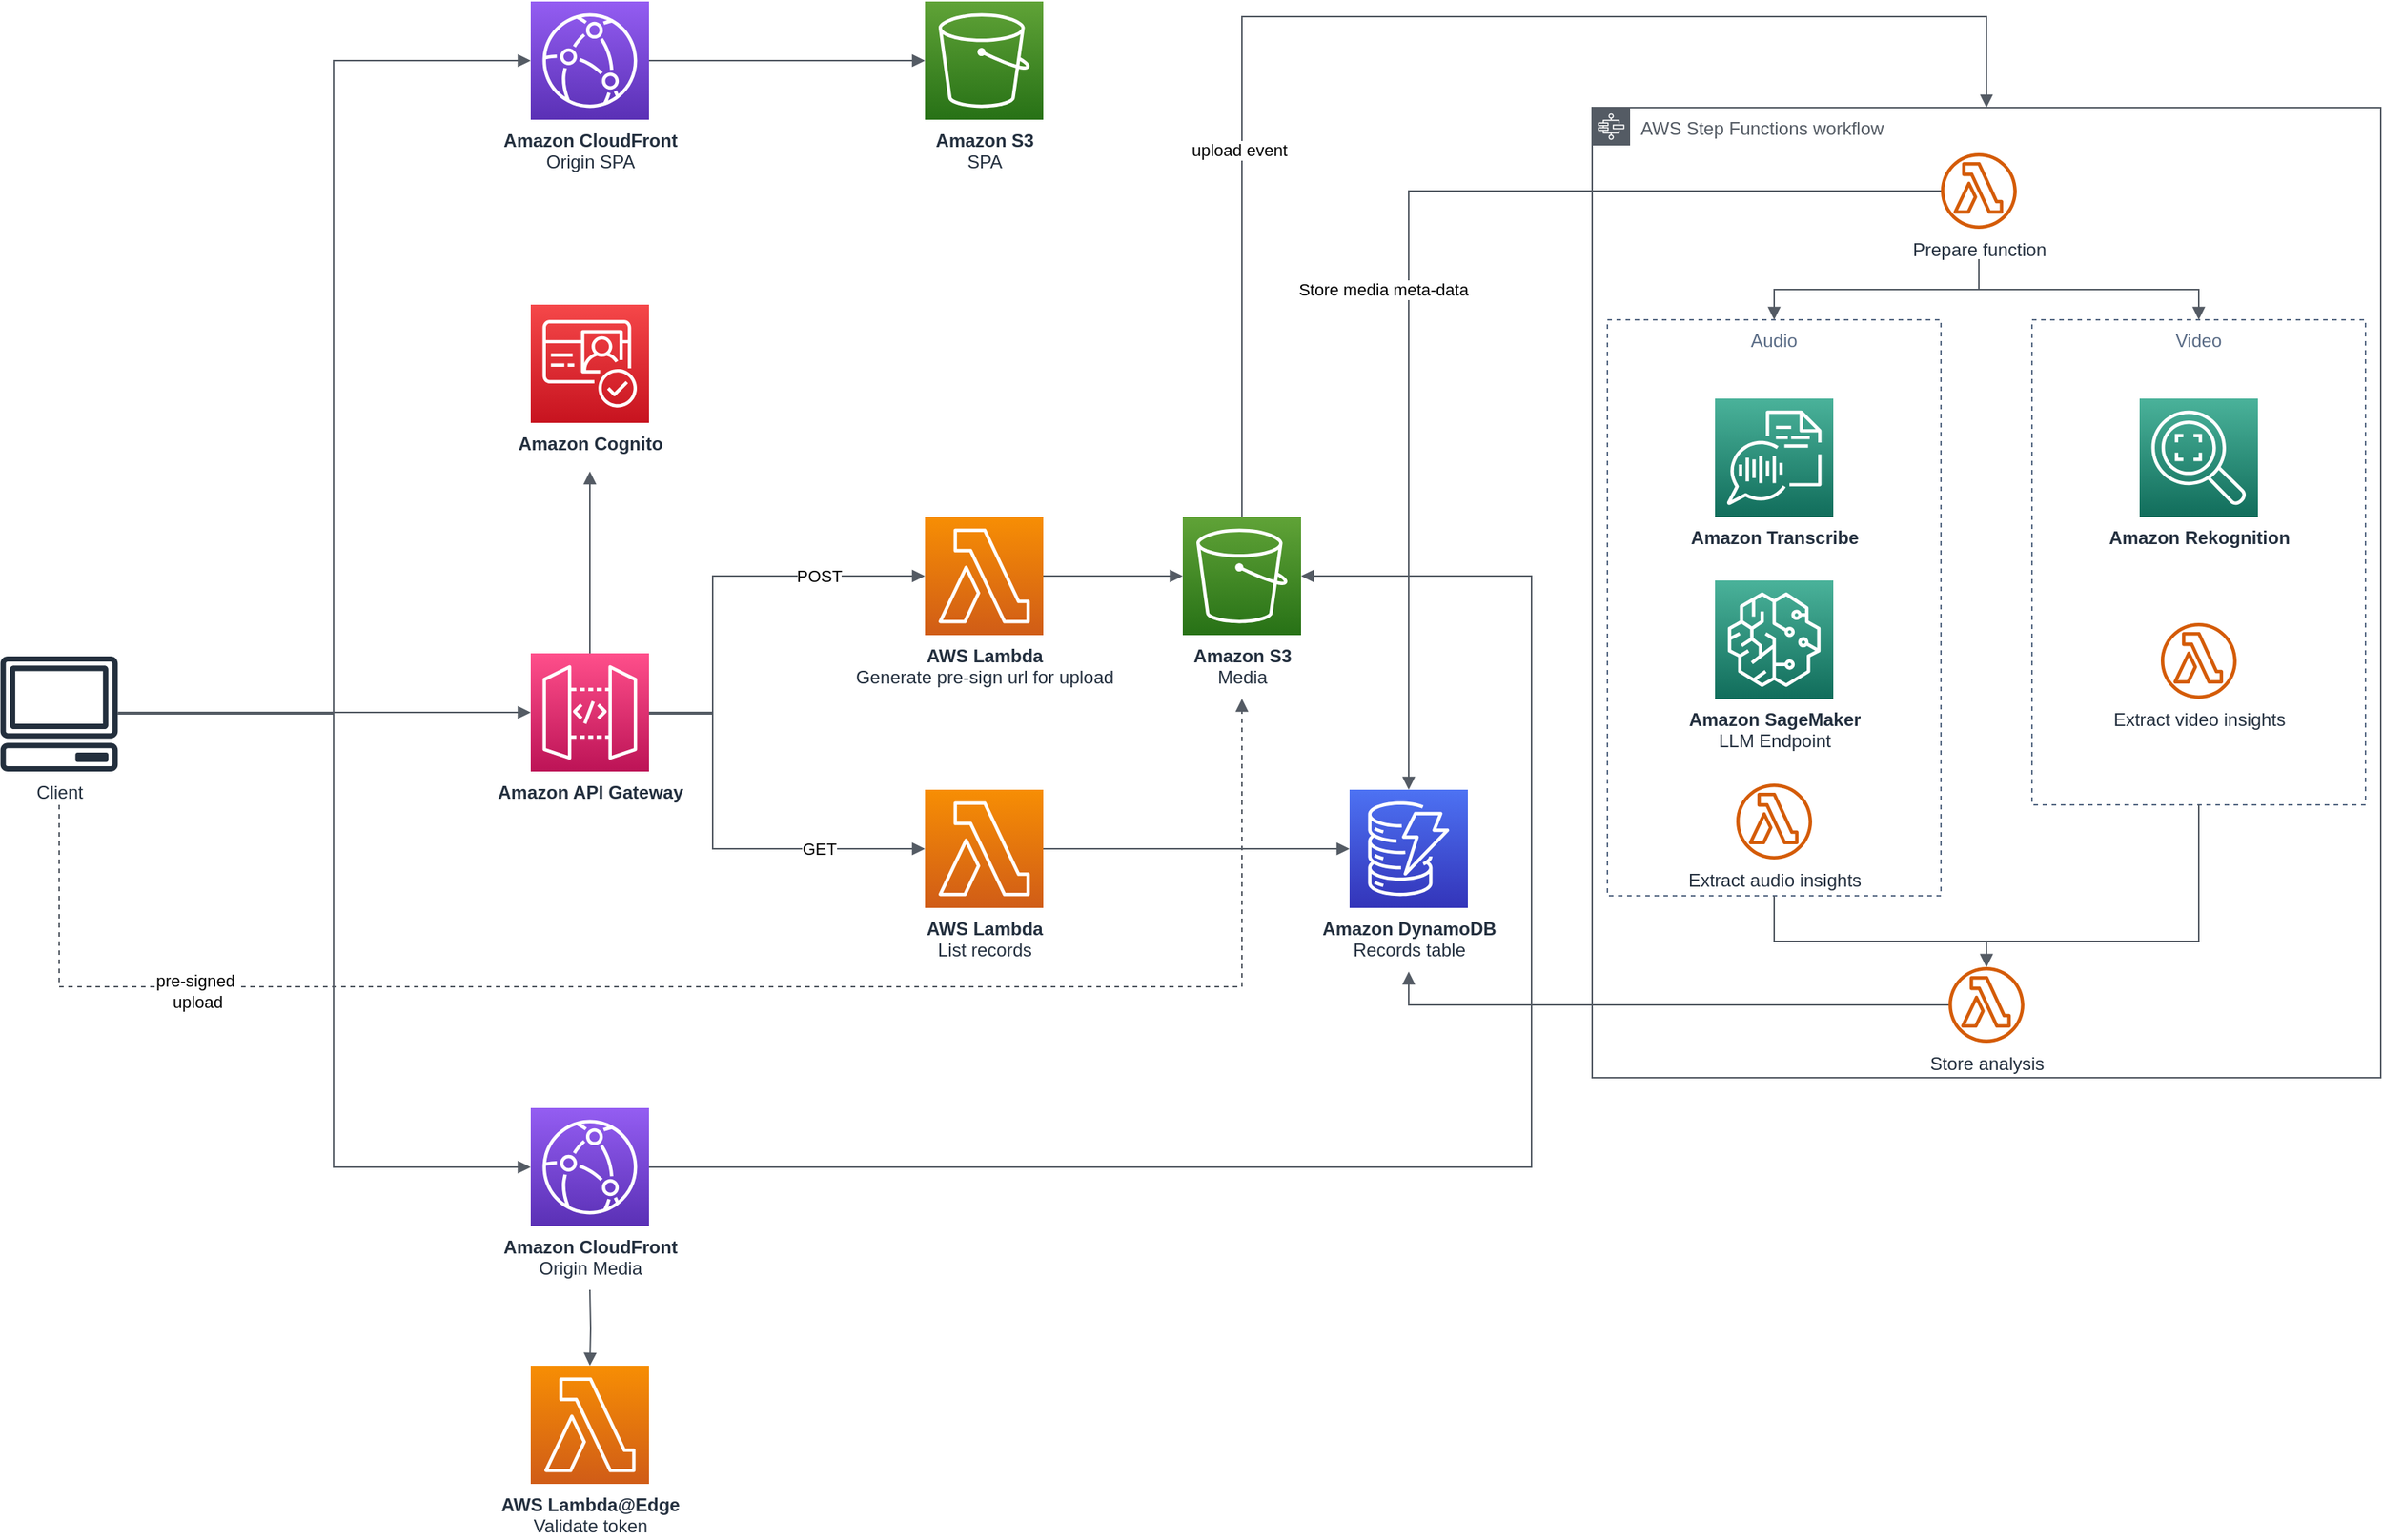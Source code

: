 <mxfile version="21.6.5" type="device">
  <diagram id="HWiOuVzCYD7Ldl65GgFN" name="Page-1">
    <mxGraphModel dx="2788" dy="1139" grid="1" gridSize="10" guides="1" tooltips="1" connect="1" arrows="1" fold="1" page="1" pageScale="1" pageWidth="1654" pageHeight="1169" math="0" shadow="0">
      <root>
        <mxCell id="0" />
        <mxCell id="1" parent="0" />
        <mxCell id="w-TVoxVjeNT14pDyaGlz-32" value="AWS Step Functions workflow" style="sketch=0;outlineConnect=0;gradientColor=none;html=1;whiteSpace=wrap;fontSize=12;fontStyle=0;shape=mxgraph.aws4.group;grIcon=mxgraph.aws4.group_aws_step_functions_workflow;strokeColor=#545B64;fillColor=none;verticalAlign=top;align=left;spacingLeft=30;fontColor=#545B64;dashed=0;" parent="1" vertex="1">
          <mxGeometry x="-530" y="80" width="520" height="640" as="geometry" />
        </mxCell>
        <mxCell id="w-TVoxVjeNT14pDyaGlz-48" value="Audio" style="fillColor=none;strokeColor=#5A6C86;dashed=1;verticalAlign=top;fontStyle=0;fontColor=#5A6C86;" parent="1" vertex="1">
          <mxGeometry x="-520" y="220" width="220" height="380" as="geometry" />
        </mxCell>
        <mxCell id="w-TVoxVjeNT14pDyaGlz-1" value="&lt;b&gt;Amazon CloudFront&lt;/b&gt;&lt;br&gt;Origin SPA" style="sketch=0;points=[[0,0,0],[0.25,0,0],[0.5,0,0],[0.75,0,0],[1,0,0],[0,1,0],[0.25,1,0],[0.5,1,0],[0.75,1,0],[1,1,0],[0,0.25,0],[0,0.5,0],[0,0.75,0],[1,0.25,0],[1,0.5,0],[1,0.75,0]];outlineConnect=0;fontColor=#232F3E;gradientColor=#945DF2;gradientDirection=north;fillColor=#5A30B5;strokeColor=#ffffff;dashed=0;verticalLabelPosition=bottom;verticalAlign=top;align=center;html=1;fontSize=12;fontStyle=0;aspect=fixed;shape=mxgraph.aws4.resourceIcon;resIcon=mxgraph.aws4.cloudfront;" parent="1" vertex="1">
          <mxGeometry x="-1230" y="10" width="78" height="78" as="geometry" />
        </mxCell>
        <mxCell id="w-TVoxVjeNT14pDyaGlz-4" value="&lt;b&gt;Amazon S3&lt;/b&gt;&lt;br&gt;SPA" style="sketch=0;points=[[0,0,0],[0.25,0,0],[0.5,0,0],[0.75,0,0],[1,0,0],[0,1,0],[0.25,1,0],[0.5,1,0],[0.75,1,0],[1,1,0],[0,0.25,0],[0,0.5,0],[0,0.75,0],[1,0.25,0],[1,0.5,0],[1,0.75,0]];outlineConnect=0;fontColor=#232F3E;gradientColor=#60A337;gradientDirection=north;fillColor=#277116;strokeColor=#ffffff;dashed=0;verticalLabelPosition=bottom;verticalAlign=top;align=center;html=1;fontSize=12;fontStyle=0;aspect=fixed;shape=mxgraph.aws4.resourceIcon;resIcon=mxgraph.aws4.s3;" parent="1" vertex="1">
          <mxGeometry x="-970" y="10" width="78" height="78" as="geometry" />
        </mxCell>
        <mxCell id="w-TVoxVjeNT14pDyaGlz-5" value="&lt;b&gt;Amazon API Gateway&lt;/b&gt;" style="sketch=0;points=[[0,0,0],[0.25,0,0],[0.5,0,0],[0.75,0,0],[1,0,0],[0,1,0],[0.25,1,0],[0.5,1,0],[0.75,1,0],[1,1,0],[0,0.25,0],[0,0.5,0],[0,0.75,0],[1,0.25,0],[1,0.5,0],[1,0.75,0]];outlineConnect=0;fontColor=#232F3E;gradientColor=#FF4F8B;gradientDirection=north;fillColor=#BC1356;strokeColor=#ffffff;dashed=0;verticalLabelPosition=bottom;verticalAlign=top;align=center;html=1;fontSize=12;fontStyle=0;aspect=fixed;shape=mxgraph.aws4.resourceIcon;resIcon=mxgraph.aws4.api_gateway;" parent="1" vertex="1">
          <mxGeometry x="-1230" y="440" width="78" height="78" as="geometry" />
        </mxCell>
        <mxCell id="w-TVoxVjeNT14pDyaGlz-6" value="&lt;b&gt;Amazon DynamoDB&lt;/b&gt;&lt;br&gt;Records table" style="sketch=0;points=[[0,0,0],[0.25,0,0],[0.5,0,0],[0.75,0,0],[1,0,0],[0,1,0],[0.25,1,0],[0.5,1,0],[0.75,1,0],[1,1,0],[0,0.25,0],[0,0.5,0],[0,0.75,0],[1,0.25,0],[1,0.5,0],[1,0.75,0]];outlineConnect=0;fontColor=#232F3E;gradientColor=#4D72F3;gradientDirection=north;fillColor=#3334B9;strokeColor=#ffffff;dashed=0;verticalLabelPosition=bottom;verticalAlign=top;align=center;html=1;fontSize=12;fontStyle=0;aspect=fixed;shape=mxgraph.aws4.resourceIcon;resIcon=mxgraph.aws4.dynamodb;" parent="1" vertex="1">
          <mxGeometry x="-690" y="530" width="78" height="78" as="geometry" />
        </mxCell>
        <mxCell id="w-TVoxVjeNT14pDyaGlz-7" value="&lt;b&gt;Amazon Cognito&lt;/b&gt;" style="sketch=0;points=[[0,0,0],[0.25,0,0],[0.5,0,0],[0.75,0,0],[1,0,0],[0,1,0],[0.25,1,0],[0.5,1,0],[0.75,1,0],[1,1,0],[0,0.25,0],[0,0.5,0],[0,0.75,0],[1,0.25,0],[1,0.5,0],[1,0.75,0]];outlineConnect=0;fontColor=#232F3E;gradientColor=#F54749;gradientDirection=north;fillColor=#C7131F;strokeColor=#ffffff;dashed=0;verticalLabelPosition=bottom;verticalAlign=top;align=center;html=1;fontSize=12;fontStyle=0;aspect=fixed;shape=mxgraph.aws4.resourceIcon;resIcon=mxgraph.aws4.cognito;" parent="1" vertex="1">
          <mxGeometry x="-1230" y="210" width="78" height="78" as="geometry" />
        </mxCell>
        <mxCell id="w-TVoxVjeNT14pDyaGlz-8" value="&lt;b&gt;AWS Lambda&lt;/b&gt;&lt;br&gt;Generate pre-sign url for upload" style="sketch=0;points=[[0,0,0],[0.25,0,0],[0.5,0,0],[0.75,0,0],[1,0,0],[0,1,0],[0.25,1,0],[0.5,1,0],[0.75,1,0],[1,1,0],[0,0.25,0],[0,0.5,0],[0,0.75,0],[1,0.25,0],[1,0.5,0],[1,0.75,0]];outlineConnect=0;fontColor=#232F3E;gradientColor=#F78E04;gradientDirection=north;fillColor=#D05C17;strokeColor=#ffffff;dashed=0;verticalLabelPosition=bottom;verticalAlign=top;align=center;html=1;fontSize=12;fontStyle=0;aspect=fixed;shape=mxgraph.aws4.resourceIcon;resIcon=mxgraph.aws4.lambda;" parent="1" vertex="1">
          <mxGeometry x="-970" y="350" width="78" height="78" as="geometry" />
        </mxCell>
        <mxCell id="w-TVoxVjeNT14pDyaGlz-9" value="&lt;b&gt;Amazon S3&lt;/b&gt;&lt;br&gt;Media" style="sketch=0;points=[[0,0,0],[0.25,0,0],[0.5,0,0],[0.75,0,0],[1,0,0],[0,1,0],[0.25,1,0],[0.5,1,0],[0.75,1,0],[1,1,0],[0,0.25,0],[0,0.5,0],[0,0.75,0],[1,0.25,0],[1,0.5,0],[1,0.75,0]];outlineConnect=0;fontColor=#232F3E;gradientColor=#60A337;gradientDirection=north;fillColor=#277116;strokeColor=#ffffff;dashed=0;verticalLabelPosition=bottom;verticalAlign=top;align=center;html=1;fontSize=12;fontStyle=0;aspect=fixed;shape=mxgraph.aws4.resourceIcon;resIcon=mxgraph.aws4.s3;" parent="1" vertex="1">
          <mxGeometry x="-800" y="350" width="78" height="78" as="geometry" />
        </mxCell>
        <mxCell id="w-TVoxVjeNT14pDyaGlz-11" value="&lt;b&gt;AWS Lambda&lt;/b&gt;&lt;br&gt;List records" style="sketch=0;points=[[0,0,0],[0.25,0,0],[0.5,0,0],[0.75,0,0],[1,0,0],[0,1,0],[0.25,1,0],[0.5,1,0],[0.75,1,0],[1,1,0],[0,0.25,0],[0,0.5,0],[0,0.75,0],[1,0.25,0],[1,0.5,0],[1,0.75,0]];outlineConnect=0;fontColor=#232F3E;gradientColor=#F78E04;gradientDirection=north;fillColor=#D05C17;strokeColor=#ffffff;dashed=0;verticalLabelPosition=bottom;verticalAlign=top;align=center;html=1;fontSize=12;fontStyle=0;aspect=fixed;shape=mxgraph.aws4.resourceIcon;resIcon=mxgraph.aws4.lambda;" parent="1" vertex="1">
          <mxGeometry x="-970" y="530" width="78" height="78" as="geometry" />
        </mxCell>
        <mxCell id="w-TVoxVjeNT14pDyaGlz-14" value="" style="edgeStyle=orthogonalEdgeStyle;html=1;endArrow=block;elbow=vertical;startArrow=none;endFill=1;strokeColor=#545B64;rounded=0;" parent="1" source="w-TVoxVjeNT14pDyaGlz-1" target="w-TVoxVjeNT14pDyaGlz-4" edge="1">
          <mxGeometry width="100" relative="1" as="geometry">
            <mxPoint x="-1140" y="40" as="sourcePoint" />
            <mxPoint x="-1040" y="40" as="targetPoint" />
          </mxGeometry>
        </mxCell>
        <mxCell id="w-TVoxVjeNT14pDyaGlz-15" value="&lt;b&gt;Amazon CloudFront&lt;/b&gt;&lt;br&gt;Origin Media" style="sketch=0;points=[[0,0,0],[0.25,0,0],[0.5,0,0],[0.75,0,0],[1,0,0],[0,1,0],[0.25,1,0],[0.5,1,0],[0.75,1,0],[1,1,0],[0,0.25,0],[0,0.5,0],[0,0.75,0],[1,0.25,0],[1,0.5,0],[1,0.75,0]];outlineConnect=0;fontColor=#232F3E;gradientColor=#945DF2;gradientDirection=north;fillColor=#5A30B5;strokeColor=#ffffff;dashed=0;verticalLabelPosition=bottom;verticalAlign=top;align=center;html=1;fontSize=12;fontStyle=0;aspect=fixed;shape=mxgraph.aws4.resourceIcon;resIcon=mxgraph.aws4.cloudfront;" parent="1" vertex="1">
          <mxGeometry x="-1230" y="740" width="78" height="78" as="geometry" />
        </mxCell>
        <mxCell id="w-TVoxVjeNT14pDyaGlz-16" value="&lt;b&gt;AWS Lambda@Edge&lt;/b&gt;&lt;br&gt;Validate token" style="sketch=0;points=[[0,0,0],[0.25,0,0],[0.5,0,0],[0.75,0,0],[1,0,0],[0,1,0],[0.25,1,0],[0.5,1,0],[0.75,1,0],[1,1,0],[0,0.25,0],[0,0.5,0],[0,0.75,0],[1,0.25,0],[1,0.5,0],[1,0.75,0]];outlineConnect=0;fontColor=#232F3E;gradientColor=#F78E04;gradientDirection=north;fillColor=#D05C17;strokeColor=#ffffff;dashed=0;verticalLabelPosition=bottom;verticalAlign=top;align=center;html=1;fontSize=12;fontStyle=0;aspect=fixed;shape=mxgraph.aws4.resourceIcon;resIcon=mxgraph.aws4.lambda;" parent="1" vertex="1">
          <mxGeometry x="-1230" y="910" width="78" height="78" as="geometry" />
        </mxCell>
        <mxCell id="w-TVoxVjeNT14pDyaGlz-17" value="Client" style="sketch=0;outlineConnect=0;fontColor=#232F3E;gradientColor=none;fillColor=#232F3D;strokeColor=none;dashed=0;verticalLabelPosition=bottom;verticalAlign=top;align=center;html=1;fontSize=12;fontStyle=0;aspect=fixed;pointerEvents=1;shape=mxgraph.aws4.client;" parent="1" vertex="1">
          <mxGeometry x="-1580" y="442" width="78" height="76" as="geometry" />
        </mxCell>
        <mxCell id="w-TVoxVjeNT14pDyaGlz-18" value="" style="edgeStyle=orthogonalEdgeStyle;html=1;endArrow=block;elbow=vertical;startArrow=none;endFill=1;strokeColor=#545B64;rounded=0;entryX=0;entryY=0.5;entryDx=0;entryDy=0;entryPerimeter=0;" parent="1" source="w-TVoxVjeNT14pDyaGlz-17" target="w-TVoxVjeNT14pDyaGlz-1" edge="1">
          <mxGeometry width="100" relative="1" as="geometry">
            <mxPoint x="-1470" y="370" as="sourcePoint" />
            <mxPoint x="-1370" y="370" as="targetPoint" />
            <Array as="points">
              <mxPoint x="-1360" y="480" />
              <mxPoint x="-1360" y="49" />
            </Array>
          </mxGeometry>
        </mxCell>
        <mxCell id="w-TVoxVjeNT14pDyaGlz-19" value="" style="edgeStyle=orthogonalEdgeStyle;html=1;endArrow=block;elbow=vertical;startArrow=none;endFill=1;strokeColor=#545B64;rounded=0;" parent="1" source="w-TVoxVjeNT14pDyaGlz-17" target="w-TVoxVjeNT14pDyaGlz-5" edge="1">
          <mxGeometry width="100" relative="1" as="geometry">
            <mxPoint x="-1470" y="520" as="sourcePoint" />
            <mxPoint x="-1370" y="520" as="targetPoint" />
            <Array as="points">
              <mxPoint x="-1450" y="479" />
              <mxPoint x="-1450" y="479" />
            </Array>
          </mxGeometry>
        </mxCell>
        <mxCell id="w-TVoxVjeNT14pDyaGlz-20" value="" style="edgeStyle=orthogonalEdgeStyle;html=1;endArrow=block;elbow=vertical;startArrow=none;endFill=1;strokeColor=#545B64;rounded=0;" parent="1" source="w-TVoxVjeNT14pDyaGlz-5" edge="1">
          <mxGeometry width="100" relative="1" as="geometry">
            <mxPoint x="-1170" y="500" as="sourcePoint" />
            <mxPoint x="-1191" y="320" as="targetPoint" />
          </mxGeometry>
        </mxCell>
        <mxCell id="w-TVoxVjeNT14pDyaGlz-22" value="" style="edgeStyle=orthogonalEdgeStyle;html=1;endArrow=block;elbow=vertical;startArrow=none;endFill=1;strokeColor=#545B64;rounded=0;" parent="1" source="w-TVoxVjeNT14pDyaGlz-5" target="w-TVoxVjeNT14pDyaGlz-8" edge="1">
          <mxGeometry width="100" relative="1" as="geometry">
            <mxPoint x="-1120" y="674" as="sourcePoint" />
            <mxPoint x="-1020" y="674" as="targetPoint" />
            <Array as="points">
              <mxPoint x="-1110" y="480" />
              <mxPoint x="-1110" y="389" />
            </Array>
          </mxGeometry>
        </mxCell>
        <mxCell id="w-TVoxVjeNT14pDyaGlz-31" value="POST" style="edgeLabel;html=1;align=center;verticalAlign=middle;resizable=0;points=[];" parent="w-TVoxVjeNT14pDyaGlz-22" vertex="1" connectable="0">
          <mxGeometry x="0.581" relative="1" as="geometry">
            <mxPoint x="-13" as="offset" />
          </mxGeometry>
        </mxCell>
        <mxCell id="w-TVoxVjeNT14pDyaGlz-23" value="" style="edgeStyle=orthogonalEdgeStyle;html=1;endArrow=block;elbow=vertical;startArrow=none;endFill=1;strokeColor=#545B64;rounded=0;" parent="1" source="w-TVoxVjeNT14pDyaGlz-8" target="w-TVoxVjeNT14pDyaGlz-9" edge="1">
          <mxGeometry width="100" relative="1" as="geometry">
            <mxPoint x="-820" y="644" as="sourcePoint" />
            <mxPoint x="-720" y="644" as="targetPoint" />
          </mxGeometry>
        </mxCell>
        <mxCell id="w-TVoxVjeNT14pDyaGlz-27" value="" style="edgeStyle=orthogonalEdgeStyle;html=1;endArrow=block;elbow=vertical;startArrow=none;endFill=1;strokeColor=#545B64;rounded=0;entryX=1;entryY=0.5;entryDx=0;entryDy=0;entryPerimeter=0;exitX=1;exitY=0.5;exitDx=0;exitDy=0;exitPerimeter=0;" parent="1" source="w-TVoxVjeNT14pDyaGlz-15" target="w-TVoxVjeNT14pDyaGlz-9" edge="1">
          <mxGeometry width="100" relative="1" as="geometry">
            <mxPoint x="-1080" y="924" as="sourcePoint" />
            <mxPoint x="-980" y="924" as="targetPoint" />
            <Array as="points">
              <mxPoint x="-570" y="779" />
              <mxPoint x="-570" y="389" />
            </Array>
          </mxGeometry>
        </mxCell>
        <mxCell id="w-TVoxVjeNT14pDyaGlz-28" value="" style="edgeStyle=orthogonalEdgeStyle;html=1;endArrow=block;elbow=vertical;startArrow=none;endFill=1;strokeColor=#545B64;rounded=0;" parent="1" target="w-TVoxVjeNT14pDyaGlz-16" edge="1">
          <mxGeometry width="100" relative="1" as="geometry">
            <mxPoint x="-1191" y="860" as="sourcePoint" />
            <mxPoint x="-1060" y="890" as="targetPoint" />
          </mxGeometry>
        </mxCell>
        <mxCell id="w-TVoxVjeNT14pDyaGlz-29" value="" style="edgeStyle=orthogonalEdgeStyle;html=1;endArrow=block;elbow=vertical;startArrow=none;endFill=1;strokeColor=#545B64;rounded=0;entryX=0;entryY=0.5;entryDx=0;entryDy=0;entryPerimeter=0;" parent="1" source="w-TVoxVjeNT14pDyaGlz-17" target="w-TVoxVjeNT14pDyaGlz-15" edge="1">
          <mxGeometry width="100" relative="1" as="geometry">
            <mxPoint x="-1440" y="960" as="sourcePoint" />
            <mxPoint x="-1340" y="960" as="targetPoint" />
            <Array as="points">
              <mxPoint x="-1360" y="480" />
              <mxPoint x="-1360" y="779" />
            </Array>
          </mxGeometry>
        </mxCell>
        <mxCell id="w-TVoxVjeNT14pDyaGlz-34" value="" style="edgeStyle=orthogonalEdgeStyle;html=1;endArrow=block;elbow=vertical;startArrow=none;endFill=1;strokeColor=#545B64;rounded=0;entryX=0;entryY=0.5;entryDx=0;entryDy=0;entryPerimeter=0;" parent="1" source="w-TVoxVjeNT14pDyaGlz-5" target="w-TVoxVjeNT14pDyaGlz-11" edge="1">
          <mxGeometry width="100" relative="1" as="geometry">
            <mxPoint x="-1100" y="500" as="sourcePoint" />
            <mxPoint x="-1000" y="500" as="targetPoint" />
            <Array as="points">
              <mxPoint x="-1110" y="479" />
              <mxPoint x="-1110" y="569" />
            </Array>
          </mxGeometry>
        </mxCell>
        <mxCell id="w-TVoxVjeNT14pDyaGlz-35" value="GET" style="edgeLabel;html=1;align=center;verticalAlign=middle;resizable=0;points=[];" parent="w-TVoxVjeNT14pDyaGlz-34" vertex="1" connectable="0">
          <mxGeometry x="0.353" y="2" relative="1" as="geometry">
            <mxPoint x="18" y="2" as="offset" />
          </mxGeometry>
        </mxCell>
        <mxCell id="w-TVoxVjeNT14pDyaGlz-36" value="" style="edgeStyle=orthogonalEdgeStyle;html=1;endArrow=block;elbow=vertical;startArrow=none;endFill=1;strokeColor=#545B64;rounded=0;" parent="1" source="w-TVoxVjeNT14pDyaGlz-11" target="w-TVoxVjeNT14pDyaGlz-6" edge="1">
          <mxGeometry width="100" relative="1" as="geometry">
            <mxPoint x="-880" y="570" as="sourcePoint" />
            <mxPoint x="-780" y="570" as="targetPoint" />
          </mxGeometry>
        </mxCell>
        <mxCell id="w-TVoxVjeNT14pDyaGlz-37" value="" style="edgeStyle=orthogonalEdgeStyle;html=1;endArrow=block;elbow=vertical;startArrow=none;endFill=1;strokeColor=#545B64;rounded=0;dashed=1;" parent="1" edge="1">
          <mxGeometry width="100" relative="1" as="geometry">
            <mxPoint x="-1541" y="540" as="sourcePoint" />
            <mxPoint x="-761" y="470" as="targetPoint" />
            <Array as="points">
              <mxPoint x="-1541" y="660" />
              <mxPoint x="-761" y="660" />
            </Array>
          </mxGeometry>
        </mxCell>
        <mxCell id="w-TVoxVjeNT14pDyaGlz-38" value="pre-signed&amp;nbsp;&lt;br&gt;upload" style="edgeLabel;html=1;align=center;verticalAlign=middle;resizable=0;points=[];" parent="w-TVoxVjeNT14pDyaGlz-37" vertex="1" connectable="0">
          <mxGeometry x="-0.775" y="-3" relative="1" as="geometry">
            <mxPoint x="88" as="offset" />
          </mxGeometry>
        </mxCell>
        <mxCell id="w-TVoxVjeNT14pDyaGlz-39" value="" style="edgeStyle=orthogonalEdgeStyle;html=1;endArrow=block;elbow=vertical;startArrow=none;endFill=1;strokeColor=#545B64;rounded=0;" parent="1" source="w-TVoxVjeNT14pDyaGlz-9" target="w-TVoxVjeNT14pDyaGlz-32" edge="1">
          <mxGeometry width="100" relative="1" as="geometry">
            <mxPoint x="-840" y="280" as="sourcePoint" />
            <mxPoint x="-740" y="280" as="targetPoint" />
            <Array as="points">
              <mxPoint x="-761" y="20" />
              <mxPoint x="-270" y="20" />
            </Array>
          </mxGeometry>
        </mxCell>
        <mxCell id="w-TVoxVjeNT14pDyaGlz-40" value="upload event" style="edgeLabel;html=1;align=center;verticalAlign=middle;resizable=0;points=[];" parent="w-TVoxVjeNT14pDyaGlz-39" vertex="1" connectable="0">
          <mxGeometry x="-0.449" y="2" relative="1" as="geometry">
            <mxPoint as="offset" />
          </mxGeometry>
        </mxCell>
        <mxCell id="w-TVoxVjeNT14pDyaGlz-41" value="Prepare function" style="sketch=0;outlineConnect=0;fontColor=#232F3E;gradientColor=none;fillColor=#D45B07;strokeColor=none;dashed=0;verticalLabelPosition=bottom;verticalAlign=top;align=center;html=1;fontSize=12;fontStyle=0;aspect=fixed;pointerEvents=1;shape=mxgraph.aws4.lambda_function;" parent="1" vertex="1">
          <mxGeometry x="-300" y="110" width="50" height="50" as="geometry" />
        </mxCell>
        <mxCell id="w-TVoxVjeNT14pDyaGlz-42" value="&lt;b&gt;Amazon Transcribe&lt;/b&gt;" style="sketch=0;points=[[0,0,0],[0.25,0,0],[0.5,0,0],[0.75,0,0],[1,0,0],[0,1,0],[0.25,1,0],[0.5,1,0],[0.75,1,0],[1,1,0],[0,0.25,0],[0,0.5,0],[0,0.75,0],[1,0.25,0],[1,0.5,0],[1,0.75,0]];outlineConnect=0;fontColor=#232F3E;gradientColor=#4AB29A;gradientDirection=north;fillColor=#116D5B;strokeColor=#ffffff;dashed=0;verticalLabelPosition=bottom;verticalAlign=top;align=center;html=1;fontSize=12;fontStyle=0;aspect=fixed;shape=mxgraph.aws4.resourceIcon;resIcon=mxgraph.aws4.transcribe;" parent="1" vertex="1">
          <mxGeometry x="-449" y="272" width="78" height="78" as="geometry" />
        </mxCell>
        <mxCell id="w-TVoxVjeNT14pDyaGlz-43" value="" style="edgeStyle=orthogonalEdgeStyle;html=1;endArrow=none;elbow=vertical;startArrow=block;startFill=1;strokeColor=#545B64;rounded=0;exitX=0.5;exitY=0;exitDx=0;exitDy=0;exitPerimeter=0;" parent="1" source="w-TVoxVjeNT14pDyaGlz-6" target="w-TVoxVjeNT14pDyaGlz-41" edge="1">
          <mxGeometry width="100" relative="1" as="geometry">
            <mxPoint x="-640" y="270" as="sourcePoint" />
            <mxPoint x="-540" y="270" as="targetPoint" />
            <Array as="points">
              <mxPoint x="-651" y="135" />
            </Array>
          </mxGeometry>
        </mxCell>
        <mxCell id="w-TVoxVjeNT14pDyaGlz-45" value="Store media meta-data" style="edgeLabel;html=1;align=center;verticalAlign=middle;resizable=0;points=[];" parent="w-TVoxVjeNT14pDyaGlz-43" vertex="1" connectable="0">
          <mxGeometry x="0.114" y="5" relative="1" as="geometry">
            <mxPoint x="-38" y="70" as="offset" />
          </mxGeometry>
        </mxCell>
        <mxCell id="w-TVoxVjeNT14pDyaGlz-49" value="Video" style="fillColor=none;strokeColor=#5A6C86;dashed=1;verticalAlign=top;fontStyle=0;fontColor=#5A6C86;" parent="1" vertex="1">
          <mxGeometry x="-240" y="220" width="220" height="320" as="geometry" />
        </mxCell>
        <mxCell id="w-TVoxVjeNT14pDyaGlz-50" value="Store analysis" style="sketch=0;outlineConnect=0;fontColor=#232F3E;gradientColor=none;fillColor=#D45B07;strokeColor=none;dashed=0;verticalLabelPosition=bottom;verticalAlign=top;align=center;html=1;fontSize=12;fontStyle=0;aspect=fixed;pointerEvents=1;shape=mxgraph.aws4.lambda_function;" parent="1" vertex="1">
          <mxGeometry x="-295" y="647" width="50" height="50" as="geometry" />
        </mxCell>
        <mxCell id="w-TVoxVjeNT14pDyaGlz-51" value="Extract audio insights" style="sketch=0;outlineConnect=0;fontColor=#232F3E;gradientColor=none;fillColor=#D45B07;strokeColor=none;dashed=0;verticalLabelPosition=bottom;verticalAlign=top;align=center;html=1;fontSize=12;fontStyle=0;aspect=fixed;pointerEvents=1;shape=mxgraph.aws4.lambda_function;" parent="1" vertex="1">
          <mxGeometry x="-435" y="526" width="50" height="50" as="geometry" />
        </mxCell>
        <mxCell id="w-TVoxVjeNT14pDyaGlz-52" value="&lt;b&gt;Amazon Rekognition&lt;/b&gt;" style="sketch=0;points=[[0,0,0],[0.25,0,0],[0.5,0,0],[0.75,0,0],[1,0,0],[0,1,0],[0.25,1,0],[0.5,1,0],[0.75,1,0],[1,1,0],[0,0.25,0],[0,0.5,0],[0,0.75,0],[1,0.25,0],[1,0.5,0],[1,0.75,0]];outlineConnect=0;fontColor=#232F3E;gradientColor=#4AB29A;gradientDirection=north;fillColor=#116D5B;strokeColor=#ffffff;dashed=0;verticalLabelPosition=bottom;verticalAlign=top;align=center;html=1;fontSize=12;fontStyle=0;aspect=fixed;shape=mxgraph.aws4.resourceIcon;resIcon=mxgraph.aws4.rekognition_2;" parent="1" vertex="1">
          <mxGeometry x="-169" y="272" width="78" height="78" as="geometry" />
        </mxCell>
        <mxCell id="w-TVoxVjeNT14pDyaGlz-53" value="Extract video insights" style="sketch=0;outlineConnect=0;fontColor=#232F3E;gradientColor=none;fillColor=#D45B07;strokeColor=none;dashed=0;verticalLabelPosition=bottom;verticalAlign=top;align=center;html=1;fontSize=12;fontStyle=0;aspect=fixed;pointerEvents=1;shape=mxgraph.aws4.lambda_function;" parent="1" vertex="1">
          <mxGeometry x="-155" y="420" width="50" height="50" as="geometry" />
        </mxCell>
        <mxCell id="w-TVoxVjeNT14pDyaGlz-55" value="" style="edgeStyle=orthogonalEdgeStyle;html=1;endArrow=block;elbow=vertical;startArrow=none;endFill=1;strokeColor=#545B64;rounded=0;entryX=0.5;entryY=0;entryDx=0;entryDy=0;" parent="1" target="w-TVoxVjeNT14pDyaGlz-49" edge="1">
          <mxGeometry width="100" relative="1" as="geometry">
            <mxPoint x="-275" y="180" as="sourcePoint" />
            <mxPoint x="-190" y="800" as="targetPoint" />
            <Array as="points">
              <mxPoint x="-275" y="200" />
              <mxPoint x="-130" y="200" />
            </Array>
          </mxGeometry>
        </mxCell>
        <mxCell id="w-TVoxVjeNT14pDyaGlz-56" value="" style="edgeStyle=orthogonalEdgeStyle;html=1;endArrow=block;elbow=vertical;startArrow=none;endFill=1;strokeColor=#545B64;rounded=0;entryX=0.5;entryY=0;entryDx=0;entryDy=0;" parent="1" target="w-TVoxVjeNT14pDyaGlz-48" edge="1">
          <mxGeometry width="100" relative="1" as="geometry">
            <mxPoint x="-275" y="180" as="sourcePoint" />
            <mxPoint x="-510" y="260" as="targetPoint" />
            <Array as="points">
              <mxPoint x="-275" y="200" />
              <mxPoint x="-410" y="200" />
            </Array>
          </mxGeometry>
        </mxCell>
        <mxCell id="w-TVoxVjeNT14pDyaGlz-57" value="" style="edgeStyle=orthogonalEdgeStyle;html=1;endArrow=block;elbow=vertical;startArrow=none;endFill=1;strokeColor=#545B64;rounded=0;exitX=0.5;exitY=1;exitDx=0;exitDy=0;" parent="1" source="w-TVoxVjeNT14pDyaGlz-48" target="w-TVoxVjeNT14pDyaGlz-50" edge="1">
          <mxGeometry width="100" relative="1" as="geometry">
            <mxPoint x="-430" y="770" as="sourcePoint" />
            <mxPoint x="-330" y="770" as="targetPoint" />
            <Array as="points">
              <mxPoint x="-410" y="630" />
              <mxPoint x="-270" y="630" />
            </Array>
          </mxGeometry>
        </mxCell>
        <mxCell id="w-TVoxVjeNT14pDyaGlz-58" value="" style="edgeStyle=orthogonalEdgeStyle;html=1;endArrow=block;elbow=vertical;startArrow=none;endFill=1;strokeColor=#545B64;rounded=0;exitX=0.5;exitY=1;exitDx=0;exitDy=0;" parent="1" source="w-TVoxVjeNT14pDyaGlz-49" target="w-TVoxVjeNT14pDyaGlz-50" edge="1">
          <mxGeometry width="100" relative="1" as="geometry">
            <mxPoint x="-210" y="740" as="sourcePoint" />
            <mxPoint x="-110" y="740" as="targetPoint" />
            <Array as="points">
              <mxPoint x="-130" y="630" />
              <mxPoint x="-270" y="630" />
            </Array>
          </mxGeometry>
        </mxCell>
        <mxCell id="w-TVoxVjeNT14pDyaGlz-59" value="" style="edgeStyle=orthogonalEdgeStyle;html=1;endArrow=block;elbow=vertical;startArrow=none;endFill=1;strokeColor=#545B64;rounded=0;" parent="1" source="w-TVoxVjeNT14pDyaGlz-50" edge="1">
          <mxGeometry width="100" relative="1" as="geometry">
            <mxPoint x="-340" y="790" as="sourcePoint" />
            <mxPoint x="-651" y="650" as="targetPoint" />
            <Array as="points">
              <mxPoint x="-651" y="672" />
            </Array>
          </mxGeometry>
        </mxCell>
        <mxCell id="h2d0-sY6WnEYNN3HaUmY-1" value="&lt;div&gt;&lt;b&gt;Amazon SageMaker&lt;/b&gt;&lt;/div&gt;&lt;div&gt;LLM Endpoint&lt;br&gt;&lt;/div&gt;" style="sketch=0;points=[[0,0,0],[0.25,0,0],[0.5,0,0],[0.75,0,0],[1,0,0],[0,1,0],[0.25,1,0],[0.5,1,0],[0.75,1,0],[1,1,0],[0,0.25,0],[0,0.5,0],[0,0.75,0],[1,0.25,0],[1,0.5,0],[1,0.75,0]];outlineConnect=0;fontColor=#232F3E;gradientColor=#4AB29A;gradientDirection=north;fillColor=#116D5B;strokeColor=#ffffff;dashed=0;verticalLabelPosition=bottom;verticalAlign=top;align=center;html=1;fontSize=12;fontStyle=0;aspect=fixed;shape=mxgraph.aws4.resourceIcon;resIcon=mxgraph.aws4.sagemaker;" vertex="1" parent="1">
          <mxGeometry x="-449" y="392" width="78" height="78" as="geometry" />
        </mxCell>
      </root>
    </mxGraphModel>
  </diagram>
</mxfile>
